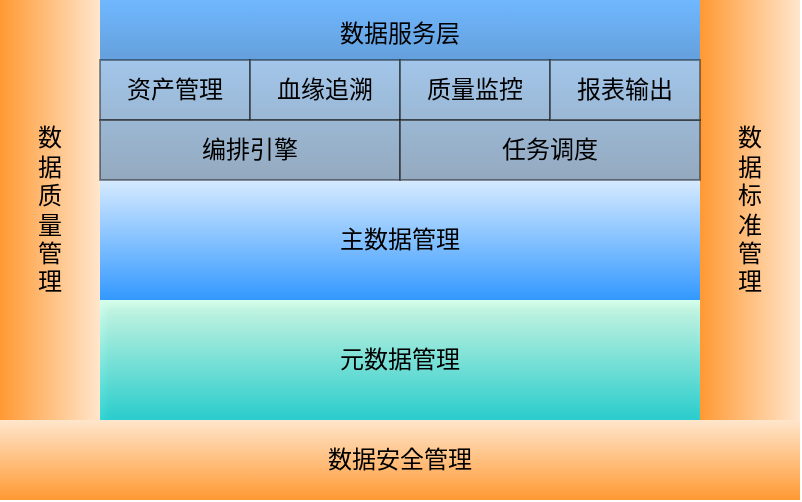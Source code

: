 <mxfile version="12.4.7" type="github">
  <diagram id="OQejn_Y14eyWkAoDzk5G" name="第 1 页">
    <mxGraphModel dx="809" dy="448" grid="1" gridSize="10" guides="1" tooltips="1" connect="1" arrows="1" fold="1" page="1" pageScale="1" pageWidth="1600" pageHeight="900" math="0" shadow="0">
      <root>
        <mxCell id="0"/>
        <mxCell id="1" parent="0"/>
        <mxCell id="5sG0NAVAFXr0Sf_U8vXh-6" value="数据服务层&lt;br&gt;&lt;br&gt;&lt;br&gt;&lt;br&gt;&lt;br&gt;" style="rounded=0;whiteSpace=wrap;html=1;align=center;strokeColor=none;fillColor=#3399FF;gradientColor=#003366;opacity=70;" parent="1" vertex="1">
          <mxGeometry x="190" y="70" width="300" height="90" as="geometry"/>
        </mxCell>
        <mxCell id="5sG0NAVAFXr0Sf_U8vXh-1" value="元数据管理" style="rounded=0;whiteSpace=wrap;html=1;fillColor=#CCFFE6;gradientColor=#00CCCC;strokeColor=none;shadow=1;opacity=80;" parent="1" vertex="1">
          <mxGeometry x="190" y="220" width="300" height="60" as="geometry"/>
        </mxCell>
        <mxCell id="5sG0NAVAFXr0Sf_U8vXh-2" value="数&lt;br&gt;据&lt;br&gt;质&lt;br&gt;量&lt;br&gt;管&lt;br&gt;理" style="rounded=0;whiteSpace=wrap;html=1;gradientColor=#FF9933;fillColor=#FFE6CC;gradientDirection=west;strokeColor=none;shadow=0;glass=0;" parent="1" vertex="1">
          <mxGeometry x="140" y="70" width="50" height="210" as="geometry"/>
        </mxCell>
        <mxCell id="5sG0NAVAFXr0Sf_U8vXh-3" value="数&lt;br&gt;据&lt;br&gt;标&lt;br&gt;准&lt;br&gt;管&lt;br&gt;理" style="rounded=0;whiteSpace=wrap;html=1;shadow=0;strokeColor=none;fillColor=#FFE6CC;gradientColor=#FF9933;gradientDirection=west;glass=0;fontColor=#000000;" parent="1" vertex="1">
          <mxGeometry x="490" y="70" width="50" height="210" as="geometry"/>
        </mxCell>
        <mxCell id="5sG0NAVAFXr0Sf_U8vXh-4" value="数据安全管理" style="rounded=0;whiteSpace=wrap;html=1;fillColor=#FFE6CC;strokeColor=none;gradientColor=#FF9933;comic=0;shadow=0;gradientDirection=south;glass=0;" parent="1" vertex="1">
          <mxGeometry x="140" y="280" width="400" height="40" as="geometry"/>
        </mxCell>
        <mxCell id="5sG0NAVAFXr0Sf_U8vXh-5" value="主数据管理" style="rounded=0;whiteSpace=wrap;html=1;fillColor=#CCE5FF;gradientColor=#007FFF;strokeColor=none;opacity=80;" parent="1" vertex="1">
          <mxGeometry x="190" y="160" width="300" height="60" as="geometry"/>
        </mxCell>
        <mxCell id="5sG0NAVAFXr0Sf_U8vXh-9" value="资产管理" style="rounded=0;whiteSpace=wrap;html=1;opacity=40;" parent="1" vertex="1">
          <mxGeometry x="190" y="100" width="75" height="30" as="geometry"/>
        </mxCell>
        <mxCell id="5sG0NAVAFXr0Sf_U8vXh-10" value="血缘追溯" style="rounded=0;whiteSpace=wrap;html=1;opacity=40;" parent="1" vertex="1">
          <mxGeometry x="265" y="100" width="75" height="30" as="geometry"/>
        </mxCell>
        <mxCell id="5sG0NAVAFXr0Sf_U8vXh-11" value="质量监控" style="rounded=0;whiteSpace=wrap;html=1;opacity=40;" parent="1" vertex="1">
          <mxGeometry x="340" y="100" width="75" height="30" as="geometry"/>
        </mxCell>
        <mxCell id="5sG0NAVAFXr0Sf_U8vXh-12" value="编排引擎" style="rounded=0;whiteSpace=wrap;html=1;opacity=40;" parent="1" vertex="1">
          <mxGeometry x="190" y="130" width="150" height="30" as="geometry"/>
        </mxCell>
        <mxCell id="5sG0NAVAFXr0Sf_U8vXh-13" value="任务调度" style="rounded=0;whiteSpace=wrap;html=1;opacity=40;" parent="1" vertex="1">
          <mxGeometry x="340" y="130" width="150" height="30" as="geometry"/>
        </mxCell>
        <mxCell id="5sG0NAVAFXr0Sf_U8vXh-14" value="报表输出" style="rounded=0;whiteSpace=wrap;html=1;opacity=40;" parent="1" vertex="1">
          <mxGeometry x="415" y="100" width="75" height="30" as="geometry"/>
        </mxCell>
      </root>
    </mxGraphModel>
  </diagram>
</mxfile>
